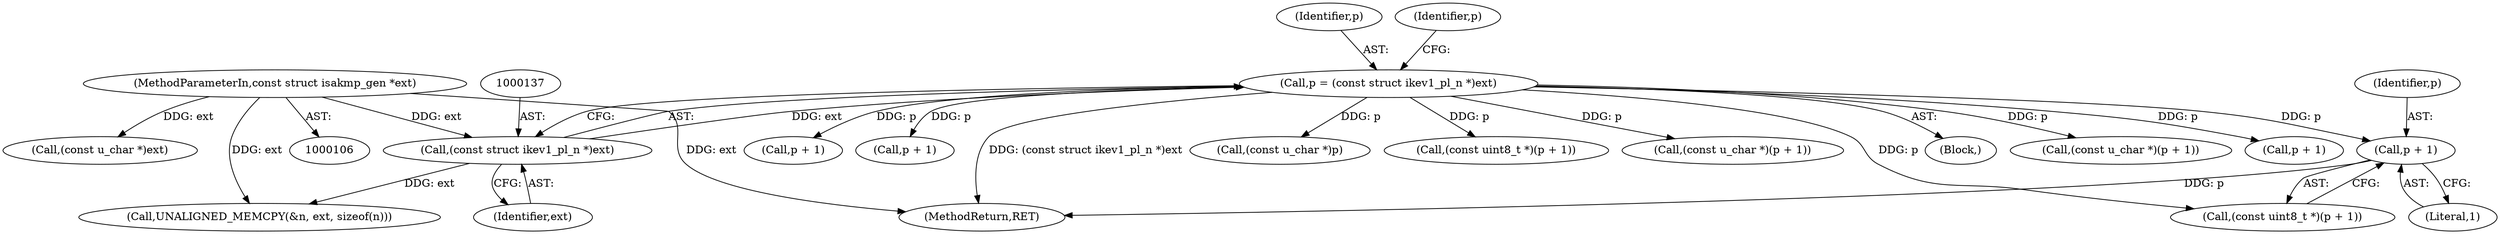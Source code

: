 digraph "0_tcpdump_e0a5a02b0fc1900a69d6c37ed0aab36fb8494e6d_1@pointer" {
"1000380" [label="(Call,p + 1)"];
"1000134" [label="(Call,p = (const struct ikev1_pl_n *)ext)"];
"1000136" [label="(Call,(const struct ikev1_pl_n *)ext)"];
"1000109" [label="(MethodParameterIn,const struct isakmp_gen *ext)"];
"1000135" [label="(Identifier,p)"];
"1000142" [label="(Call,UNALIGNED_MEMCPY(&n, ext, sizeof(n)))"];
"1000138" [label="(Identifier,ext)"];
"1000380" [label="(Call,p + 1)"];
"1000401" [label="(Call,(const u_char *)p)"];
"1000109" [label="(MethodParameterIn,const struct isakmp_gen *ext)"];
"1000253" [label="(Call,(const uint8_t *)(p + 1))"];
"1000390" [label="(Call,(const u_char *)(p + 1))"];
"1000522" [label="(Call,(const u_char *)ext)"];
"1000378" [label="(Call,(const uint8_t *)(p + 1))"];
"1000536" [label="(MethodReturn,RET)"];
"1000116" [label="(Block,)"];
"1000264" [label="(Call,(const u_char *)(p + 1))"];
"1000382" [label="(Literal,1)"];
"1000381" [label="(Identifier,p)"];
"1000392" [label="(Call,p + 1)"];
"1000141" [label="(Identifier,p)"];
"1000255" [label="(Call,p + 1)"];
"1000266" [label="(Call,p + 1)"];
"1000136" [label="(Call,(const struct ikev1_pl_n *)ext)"];
"1000134" [label="(Call,p = (const struct ikev1_pl_n *)ext)"];
"1000380" -> "1000378"  [label="AST: "];
"1000380" -> "1000382"  [label="CFG: "];
"1000381" -> "1000380"  [label="AST: "];
"1000382" -> "1000380"  [label="AST: "];
"1000378" -> "1000380"  [label="CFG: "];
"1000380" -> "1000536"  [label="DDG: p"];
"1000134" -> "1000380"  [label="DDG: p"];
"1000134" -> "1000116"  [label="AST: "];
"1000134" -> "1000136"  [label="CFG: "];
"1000135" -> "1000134"  [label="AST: "];
"1000136" -> "1000134"  [label="AST: "];
"1000141" -> "1000134"  [label="CFG: "];
"1000134" -> "1000536"  [label="DDG: (const struct ikev1_pl_n *)ext"];
"1000136" -> "1000134"  [label="DDG: ext"];
"1000134" -> "1000253"  [label="DDG: p"];
"1000134" -> "1000255"  [label="DDG: p"];
"1000134" -> "1000264"  [label="DDG: p"];
"1000134" -> "1000266"  [label="DDG: p"];
"1000134" -> "1000378"  [label="DDG: p"];
"1000134" -> "1000390"  [label="DDG: p"];
"1000134" -> "1000392"  [label="DDG: p"];
"1000134" -> "1000401"  [label="DDG: p"];
"1000136" -> "1000138"  [label="CFG: "];
"1000137" -> "1000136"  [label="AST: "];
"1000138" -> "1000136"  [label="AST: "];
"1000109" -> "1000136"  [label="DDG: ext"];
"1000136" -> "1000142"  [label="DDG: ext"];
"1000109" -> "1000106"  [label="AST: "];
"1000109" -> "1000536"  [label="DDG: ext"];
"1000109" -> "1000142"  [label="DDG: ext"];
"1000109" -> "1000522"  [label="DDG: ext"];
}
